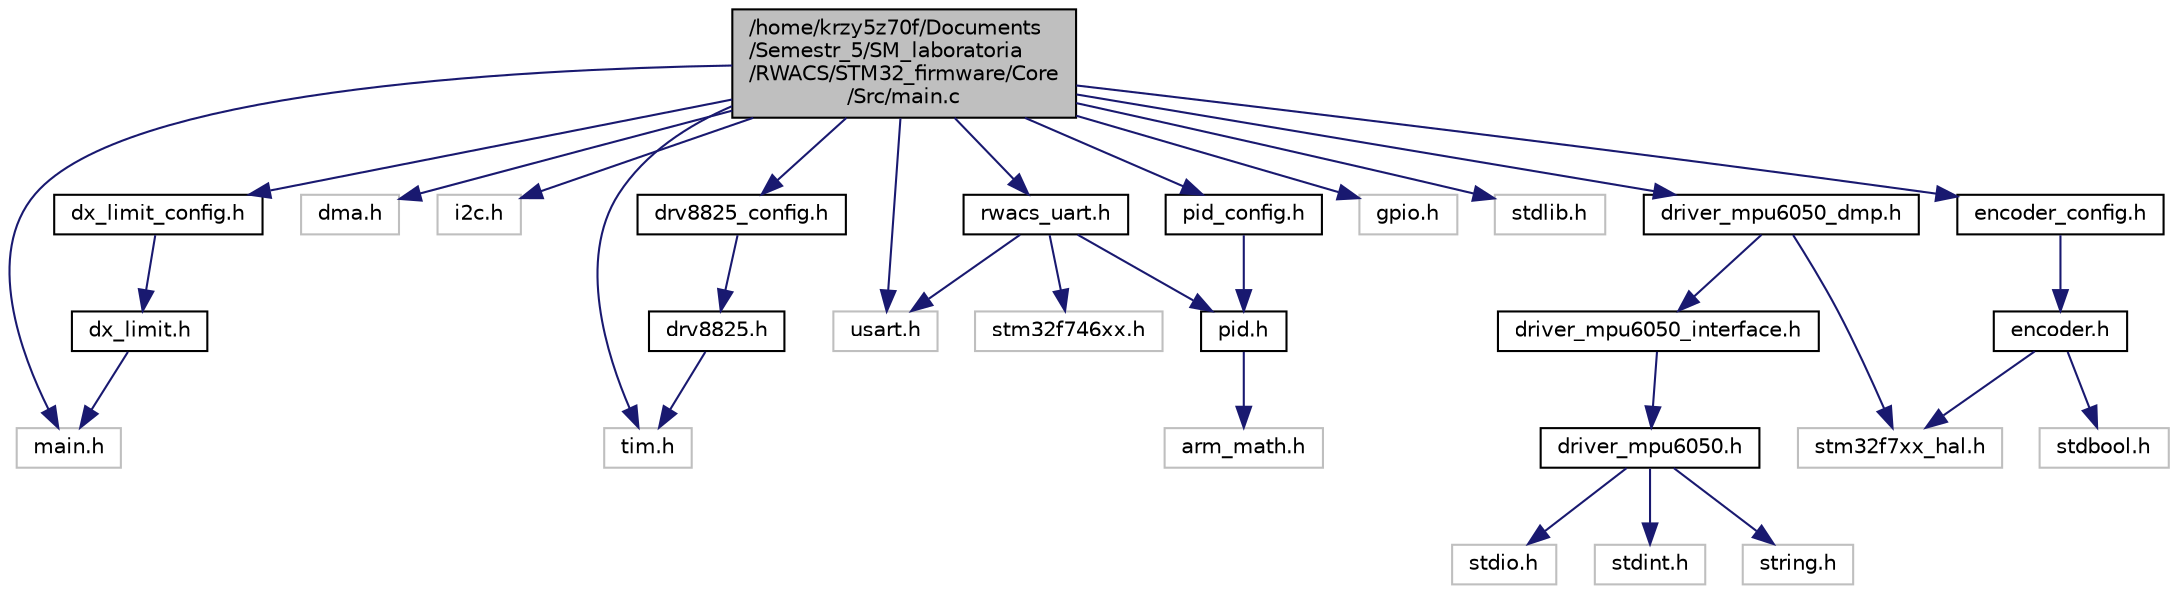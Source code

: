 digraph "/home/krzy5z70f/Documents/Semestr_5/SM_laboratoria/RWACS/STM32_firmware/Core/Src/main.c"
{
 // LATEX_PDF_SIZE
  edge [fontname="Helvetica",fontsize="10",labelfontname="Helvetica",labelfontsize="10"];
  node [fontname="Helvetica",fontsize="10",shape=record];
  Node1 [label="/home/krzy5z70f/Documents\l/Semestr_5/SM_laboratoria\l/RWACS/STM32_firmware/Core\l/Src/main.c",height=0.2,width=0.4,color="black", fillcolor="grey75", style="filled", fontcolor="black",tooltip=": Main program body"];
  Node1 -> Node2 [color="midnightblue",fontsize="10",style="solid",fontname="Helvetica"];
  Node2 [label="main.h",height=0.2,width=0.4,color="grey75", fillcolor="white", style="filled",tooltip=" "];
  Node1 -> Node3 [color="midnightblue",fontsize="10",style="solid",fontname="Helvetica"];
  Node3 [label="dma.h",height=0.2,width=0.4,color="grey75", fillcolor="white", style="filled",tooltip=" "];
  Node1 -> Node4 [color="midnightblue",fontsize="10",style="solid",fontname="Helvetica"];
  Node4 [label="i2c.h",height=0.2,width=0.4,color="grey75", fillcolor="white", style="filled",tooltip=" "];
  Node1 -> Node5 [color="midnightblue",fontsize="10",style="solid",fontname="Helvetica"];
  Node5 [label="tim.h",height=0.2,width=0.4,color="grey75", fillcolor="white", style="filled",tooltip=" "];
  Node1 -> Node6 [color="midnightblue",fontsize="10",style="solid",fontname="Helvetica"];
  Node6 [label="usart.h",height=0.2,width=0.4,color="grey75", fillcolor="white", style="filled",tooltip=" "];
  Node1 -> Node7 [color="midnightblue",fontsize="10",style="solid",fontname="Helvetica"];
  Node7 [label="gpio.h",height=0.2,width=0.4,color="grey75", fillcolor="white", style="filled",tooltip=" "];
  Node1 -> Node8 [color="midnightblue",fontsize="10",style="solid",fontname="Helvetica"];
  Node8 [label="stdlib.h",height=0.2,width=0.4,color="grey75", fillcolor="white", style="filled",tooltip=" "];
  Node1 -> Node9 [color="midnightblue",fontsize="10",style="solid",fontname="Helvetica"];
  Node9 [label="driver_mpu6050_dmp.h",height=0.2,width=0.4,color="black", fillcolor="white", style="filled",URL="$driver__mpu6050__dmp_8h.html",tooltip="driver mpu6050 dmp header file"];
  Node9 -> Node10 [color="midnightblue",fontsize="10",style="solid",fontname="Helvetica"];
  Node10 [label="driver_mpu6050_interface.h",height=0.2,width=0.4,color="black", fillcolor="white", style="filled",URL="$driver__mpu6050__interface_8h.html",tooltip="driver mpu6050 interface header file"];
  Node10 -> Node11 [color="midnightblue",fontsize="10",style="solid",fontname="Helvetica"];
  Node11 [label="driver_mpu6050.h",height=0.2,width=0.4,color="black", fillcolor="white", style="filled",URL="$driver__mpu6050_8h.html",tooltip="driver mpu6050 header file"];
  Node11 -> Node12 [color="midnightblue",fontsize="10",style="solid",fontname="Helvetica"];
  Node12 [label="stdio.h",height=0.2,width=0.4,color="grey75", fillcolor="white", style="filled",tooltip=" "];
  Node11 -> Node13 [color="midnightblue",fontsize="10",style="solid",fontname="Helvetica"];
  Node13 [label="stdint.h",height=0.2,width=0.4,color="grey75", fillcolor="white", style="filled",tooltip=" "];
  Node11 -> Node14 [color="midnightblue",fontsize="10",style="solid",fontname="Helvetica"];
  Node14 [label="string.h",height=0.2,width=0.4,color="grey75", fillcolor="white", style="filled",tooltip=" "];
  Node9 -> Node15 [color="midnightblue",fontsize="10",style="solid",fontname="Helvetica"];
  Node15 [label="stm32f7xx_hal.h",height=0.2,width=0.4,color="grey75", fillcolor="white", style="filled",tooltip=" "];
  Node1 -> Node16 [color="midnightblue",fontsize="10",style="solid",fontname="Helvetica"];
  Node16 [label="pid_config.h",height=0.2,width=0.4,color="black", fillcolor="white", style="filled",URL="$pid__config_8h.html",tooltip=": Pid controller configuration header file"];
  Node16 -> Node17 [color="midnightblue",fontsize="10",style="solid",fontname="Helvetica"];
  Node17 [label="pid.h",height=0.2,width=0.4,color="black", fillcolor="white", style="filled",URL="$pid_8h.html",tooltip=": Pid controller configuration header file"];
  Node17 -> Node18 [color="midnightblue",fontsize="10",style="solid",fontname="Helvetica"];
  Node18 [label="arm_math.h",height=0.2,width=0.4,color="grey75", fillcolor="white", style="filled",tooltip=" "];
  Node1 -> Node19 [color="midnightblue",fontsize="10",style="solid",fontname="Helvetica"];
  Node19 [label="drv8825_config.h",height=0.2,width=0.4,color="black", fillcolor="white", style="filled",URL="$drv8825__config_8h.html",tooltip=": DRV8825 step motor driver configuration header file"];
  Node19 -> Node20 [color="midnightblue",fontsize="10",style="solid",fontname="Helvetica"];
  Node20 [label="drv8825.h",height=0.2,width=0.4,color="black", fillcolor="white", style="filled",URL="$drv8825_8h.html",tooltip=": DRV8825 step motor driver configuration header file"];
  Node20 -> Node5 [color="midnightblue",fontsize="10",style="solid",fontname="Helvetica"];
  Node1 -> Node21 [color="midnightblue",fontsize="10",style="solid",fontname="Helvetica"];
  Node21 [label="dx_limit_config.h",height=0.2,width=0.4,color="black", fillcolor="white", style="filled",URL="$dx__limit__config_8h.html",tooltip=": Derivative limiter configuration header file"];
  Node21 -> Node22 [color="midnightblue",fontsize="10",style="solid",fontname="Helvetica"];
  Node22 [label="dx_limit.h",height=0.2,width=0.4,color="black", fillcolor="white", style="filled",URL="$dx__limit_8h.html",tooltip=": Derivative limiter configuration header file"];
  Node22 -> Node2 [color="midnightblue",fontsize="10",style="solid",fontname="Helvetica"];
  Node1 -> Node23 [color="midnightblue",fontsize="10",style="solid",fontname="Helvetica"];
  Node23 [label="encoder_config.h",height=0.2,width=0.4,color="black", fillcolor="white", style="filled",URL="$encoder__config_8h.html",tooltip=": Encoder configuration header file"];
  Node23 -> Node24 [color="midnightblue",fontsize="10",style="solid",fontname="Helvetica"];
  Node24 [label="encoder.h",height=0.2,width=0.4,color="black", fillcolor="white", style="filled",URL="$encoder_8h.html",tooltip=": Encoder header file"];
  Node24 -> Node15 [color="midnightblue",fontsize="10",style="solid",fontname="Helvetica"];
  Node24 -> Node25 [color="midnightblue",fontsize="10",style="solid",fontname="Helvetica"];
  Node25 [label="stdbool.h",height=0.2,width=0.4,color="grey75", fillcolor="white", style="filled",tooltip=" "];
  Node1 -> Node26 [color="midnightblue",fontsize="10",style="solid",fontname="Helvetica"];
  Node26 [label="rwacs_uart.h",height=0.2,width=0.4,color="black", fillcolor="white", style="filled",URL="$rwacs__uart_8h.html",tooltip=": rwacs_uart configuration header file"];
  Node26 -> Node27 [color="midnightblue",fontsize="10",style="solid",fontname="Helvetica"];
  Node27 [label="stm32f746xx.h",height=0.2,width=0.4,color="grey75", fillcolor="white", style="filled",tooltip=" "];
  Node26 -> Node6 [color="midnightblue",fontsize="10",style="solid",fontname="Helvetica"];
  Node26 -> Node17 [color="midnightblue",fontsize="10",style="solid",fontname="Helvetica"];
}
